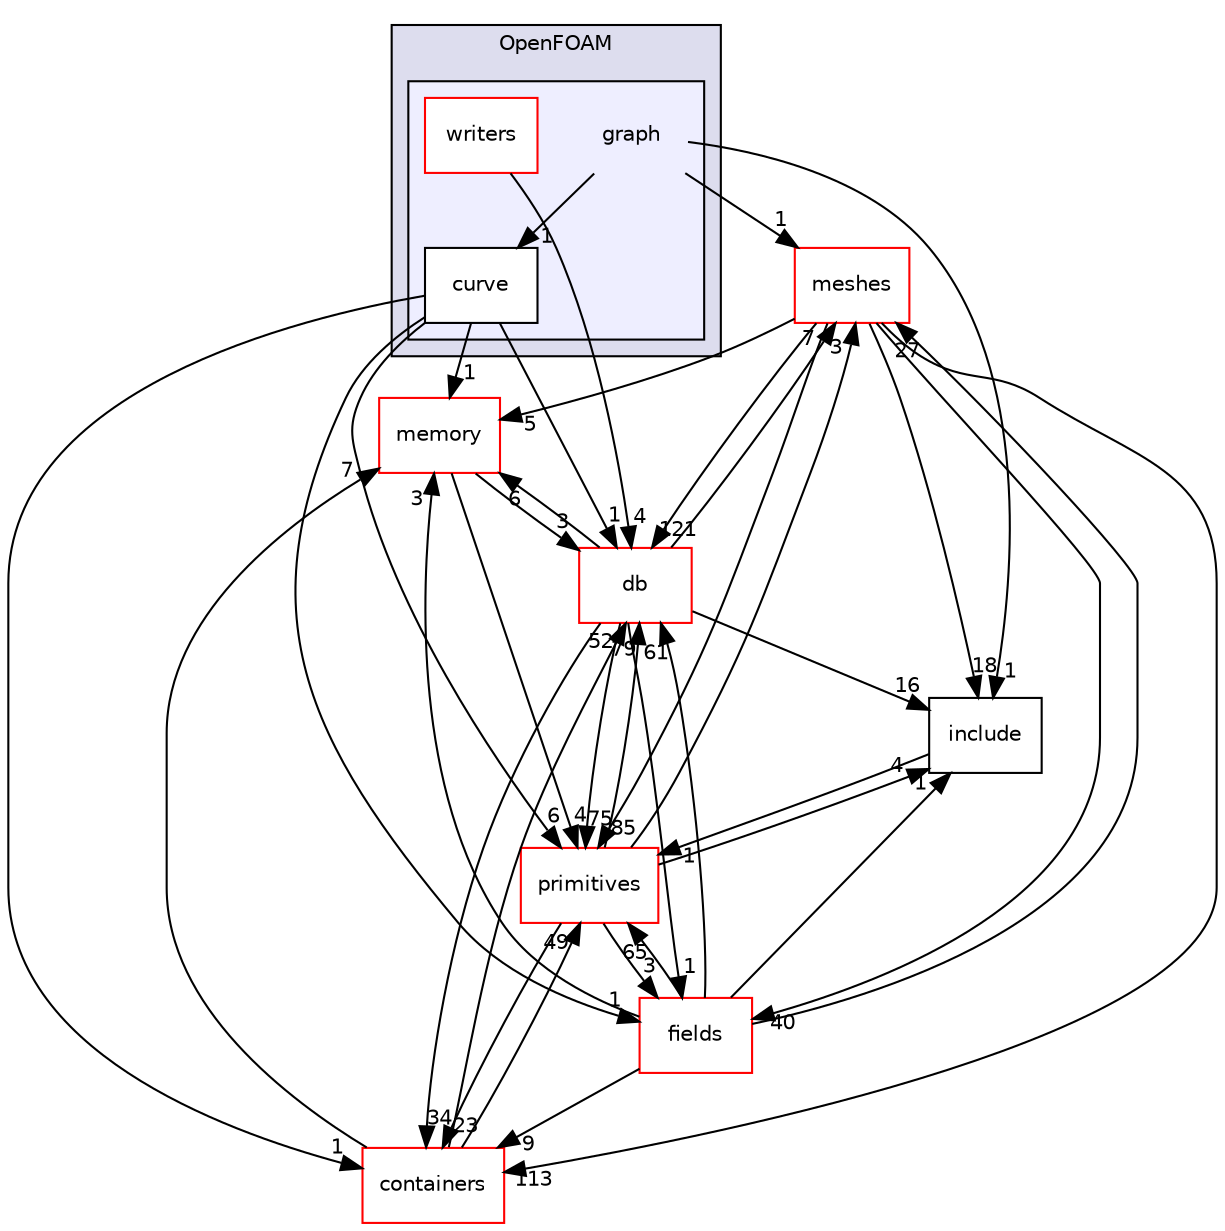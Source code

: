 digraph "src/OpenFOAM/graph" {
  bgcolor=transparent;
  compound=true
  node [ fontsize="10", fontname="Helvetica"];
  edge [ labelfontsize="10", labelfontname="Helvetica"];
  subgraph clusterdir_c5473ff19b20e6ec4dfe5c310b3778a8 {
    graph [ bgcolor="#ddddee", pencolor="black", label="OpenFOAM" fontname="Helvetica", fontsize="10", URL="dir_c5473ff19b20e6ec4dfe5c310b3778a8.html"]
  subgraph clusterdir_0fdbe385b7770877731446f8c754e682 {
    graph [ bgcolor="#eeeeff", pencolor="black", label="" URL="dir_0fdbe385b7770877731446f8c754e682.html"];
    dir_0fdbe385b7770877731446f8c754e682 [shape=plaintext label="graph"];
    dir_4eeb81f8b314f7dae5514865ee33da63 [shape=box label="curve" color="black" fillcolor="white" style="filled" URL="dir_4eeb81f8b314f7dae5514865ee33da63.html"];
    dir_4186ef7d082dc05bc2b228141df39fcb [shape=box label="writers" color="red" fillcolor="white" style="filled" URL="dir_4186ef7d082dc05bc2b228141df39fcb.html"];
  }
  }
  dir_385a22dcc2f7120acb0f1a7a832b3b8d [shape=box label="memory" color="red" URL="dir_385a22dcc2f7120acb0f1a7a832b3b8d.html"];
  dir_962442b8f989d5529fab5e0f0e4ffb74 [shape=box label="fields" color="red" URL="dir_962442b8f989d5529fab5e0f0e4ffb74.html"];
  dir_19d0872053bde092be81d7fe3f56cbf7 [shape=box label="containers" color="red" URL="dir_19d0872053bde092be81d7fe3f56cbf7.html"];
  dir_aa2423979fb45fc41c393a5db370ab21 [shape=box label="meshes" color="red" URL="dir_aa2423979fb45fc41c393a5db370ab21.html"];
  dir_63c634f7a7cfd679ac26c67fb30fc32f [shape=box label="db" color="red" URL="dir_63c634f7a7cfd679ac26c67fb30fc32f.html"];
  dir_3e50f45338116b169052b428016851aa [shape=box label="primitives" color="red" URL="dir_3e50f45338116b169052b428016851aa.html"];
  dir_e954e9f5966bc1c681a414ec8bd0ee15 [shape=box label="include" URL="dir_e954e9f5966bc1c681a414ec8bd0ee15.html"];
  dir_385a22dcc2f7120acb0f1a7a832b3b8d->dir_63c634f7a7cfd679ac26c67fb30fc32f [headlabel="3", labeldistance=1.5 headhref="dir_002251_001983.html"];
  dir_385a22dcc2f7120acb0f1a7a832b3b8d->dir_3e50f45338116b169052b428016851aa [headlabel="4", labeldistance=1.5 headhref="dir_002251_002355.html"];
  dir_4eeb81f8b314f7dae5514865ee33da63->dir_385a22dcc2f7120acb0f1a7a832b3b8d [headlabel="1", labeldistance=1.5 headhref="dir_002144_002251.html"];
  dir_4eeb81f8b314f7dae5514865ee33da63->dir_962442b8f989d5529fab5e0f0e4ffb74 [headlabel="1", labeldistance=1.5 headhref="dir_002144_002052.html"];
  dir_4eeb81f8b314f7dae5514865ee33da63->dir_19d0872053bde092be81d7fe3f56cbf7 [headlabel="1", labeldistance=1.5 headhref="dir_002144_001932.html"];
  dir_4eeb81f8b314f7dae5514865ee33da63->dir_63c634f7a7cfd679ac26c67fb30fc32f [headlabel="1", labeldistance=1.5 headhref="dir_002144_001983.html"];
  dir_4eeb81f8b314f7dae5514865ee33da63->dir_3e50f45338116b169052b428016851aa [headlabel="6", labeldistance=1.5 headhref="dir_002144_002355.html"];
  dir_962442b8f989d5529fab5e0f0e4ffb74->dir_385a22dcc2f7120acb0f1a7a832b3b8d [headlabel="3", labeldistance=1.5 headhref="dir_002052_002251.html"];
  dir_962442b8f989d5529fab5e0f0e4ffb74->dir_19d0872053bde092be81d7fe3f56cbf7 [headlabel="9", labeldistance=1.5 headhref="dir_002052_001932.html"];
  dir_962442b8f989d5529fab5e0f0e4ffb74->dir_aa2423979fb45fc41c393a5db370ab21 [headlabel="27", labeldistance=1.5 headhref="dir_002052_002257.html"];
  dir_962442b8f989d5529fab5e0f0e4ffb74->dir_63c634f7a7cfd679ac26c67fb30fc32f [headlabel="61", labeldistance=1.5 headhref="dir_002052_001983.html"];
  dir_962442b8f989d5529fab5e0f0e4ffb74->dir_3e50f45338116b169052b428016851aa [headlabel="65", labeldistance=1.5 headhref="dir_002052_002355.html"];
  dir_962442b8f989d5529fab5e0f0e4ffb74->dir_e954e9f5966bc1c681a414ec8bd0ee15 [headlabel="1", labeldistance=1.5 headhref="dir_002052_002150.html"];
  dir_19d0872053bde092be81d7fe3f56cbf7->dir_385a22dcc2f7120acb0f1a7a832b3b8d [headlabel="7", labeldistance=1.5 headhref="dir_001932_002251.html"];
  dir_19d0872053bde092be81d7fe3f56cbf7->dir_63c634f7a7cfd679ac26c67fb30fc32f [headlabel="52", labeldistance=1.5 headhref="dir_001932_001983.html"];
  dir_19d0872053bde092be81d7fe3f56cbf7->dir_3e50f45338116b169052b428016851aa [headlabel="49", labeldistance=1.5 headhref="dir_001932_002355.html"];
  dir_4186ef7d082dc05bc2b228141df39fcb->dir_63c634f7a7cfd679ac26c67fb30fc32f [headlabel="4", labeldistance=1.5 headhref="dir_002145_001983.html"];
  dir_aa2423979fb45fc41c393a5db370ab21->dir_385a22dcc2f7120acb0f1a7a832b3b8d [headlabel="5", labeldistance=1.5 headhref="dir_002257_002251.html"];
  dir_aa2423979fb45fc41c393a5db370ab21->dir_962442b8f989d5529fab5e0f0e4ffb74 [headlabel="40", labeldistance=1.5 headhref="dir_002257_002052.html"];
  dir_aa2423979fb45fc41c393a5db370ab21->dir_19d0872053bde092be81d7fe3f56cbf7 [headlabel="113", labeldistance=1.5 headhref="dir_002257_001932.html"];
  dir_aa2423979fb45fc41c393a5db370ab21->dir_63c634f7a7cfd679ac26c67fb30fc32f [headlabel="121", labeldistance=1.5 headhref="dir_002257_001983.html"];
  dir_aa2423979fb45fc41c393a5db370ab21->dir_3e50f45338116b169052b428016851aa [headlabel="85", labeldistance=1.5 headhref="dir_002257_002355.html"];
  dir_aa2423979fb45fc41c393a5db370ab21->dir_e954e9f5966bc1c681a414ec8bd0ee15 [headlabel="18", labeldistance=1.5 headhref="dir_002257_002150.html"];
  dir_0fdbe385b7770877731446f8c754e682->dir_4eeb81f8b314f7dae5514865ee33da63 [headlabel="1", labeldistance=1.5 headhref="dir_002143_002144.html"];
  dir_0fdbe385b7770877731446f8c754e682->dir_aa2423979fb45fc41c393a5db370ab21 [headlabel="1", labeldistance=1.5 headhref="dir_002143_002257.html"];
  dir_0fdbe385b7770877731446f8c754e682->dir_e954e9f5966bc1c681a414ec8bd0ee15 [headlabel="1", labeldistance=1.5 headhref="dir_002143_002150.html"];
  dir_63c634f7a7cfd679ac26c67fb30fc32f->dir_385a22dcc2f7120acb0f1a7a832b3b8d [headlabel="6", labeldistance=1.5 headhref="dir_001983_002251.html"];
  dir_63c634f7a7cfd679ac26c67fb30fc32f->dir_962442b8f989d5529fab5e0f0e4ffb74 [headlabel="1", labeldistance=1.5 headhref="dir_001983_002052.html"];
  dir_63c634f7a7cfd679ac26c67fb30fc32f->dir_19d0872053bde092be81d7fe3f56cbf7 [headlabel="34", labeldistance=1.5 headhref="dir_001983_001932.html"];
  dir_63c634f7a7cfd679ac26c67fb30fc32f->dir_aa2423979fb45fc41c393a5db370ab21 [headlabel="7", labeldistance=1.5 headhref="dir_001983_002257.html"];
  dir_63c634f7a7cfd679ac26c67fb30fc32f->dir_3e50f45338116b169052b428016851aa [headlabel="75", labeldistance=1.5 headhref="dir_001983_002355.html"];
  dir_63c634f7a7cfd679ac26c67fb30fc32f->dir_e954e9f5966bc1c681a414ec8bd0ee15 [headlabel="16", labeldistance=1.5 headhref="dir_001983_002150.html"];
  dir_3e50f45338116b169052b428016851aa->dir_962442b8f989d5529fab5e0f0e4ffb74 [headlabel="3", labeldistance=1.5 headhref="dir_002355_002052.html"];
  dir_3e50f45338116b169052b428016851aa->dir_19d0872053bde092be81d7fe3f56cbf7 [headlabel="23", labeldistance=1.5 headhref="dir_002355_001932.html"];
  dir_3e50f45338116b169052b428016851aa->dir_aa2423979fb45fc41c393a5db370ab21 [headlabel="3", labeldistance=1.5 headhref="dir_002355_002257.html"];
  dir_3e50f45338116b169052b428016851aa->dir_63c634f7a7cfd679ac26c67fb30fc32f [headlabel="79", labeldistance=1.5 headhref="dir_002355_001983.html"];
  dir_3e50f45338116b169052b428016851aa->dir_e954e9f5966bc1c681a414ec8bd0ee15 [headlabel="4", labeldistance=1.5 headhref="dir_002355_002150.html"];
  dir_e954e9f5966bc1c681a414ec8bd0ee15->dir_3e50f45338116b169052b428016851aa [headlabel="1", labeldistance=1.5 headhref="dir_002150_002355.html"];
}
